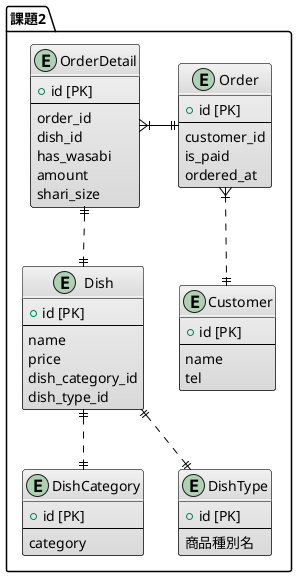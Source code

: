 @startuml


!define METAL #F2F2F2-D9D9D9

skinparam class {
    BackgroundColor METAL
    BorderColor Black
    ArrowColor Black
}

package "課題2" as problem01 {
    entity "Customer" as customer {
        + id [PK]
        --
          name 
          tel 
    }

    entity "Order" as order {
        + id [PK]
        --
         customer_id 
         is_paid
         ordered_at
    }

    entity "OrderDetail" as order_detail {
        + id [PK]
        --
          order_id
          dish_id
          has_wasabi
          amount
          shari_size
    }

    entity "Dish" as dish {
        + id [PK]
        --
        name
        price
        dish_category_id
        dish_type_id
    }

    entity "DishCategory" as dish_category {
        + id [PK]
        --
        category
    }

    entity "DishType" as dish_type {
        + id [PK]
        --
        商品種別名
    }
}

order }|..|| customer
order ||-le-|{ order_detail
order_detail ||..|| dish
dish ||..||dish_category
dish ||..||dish_type

@enduml